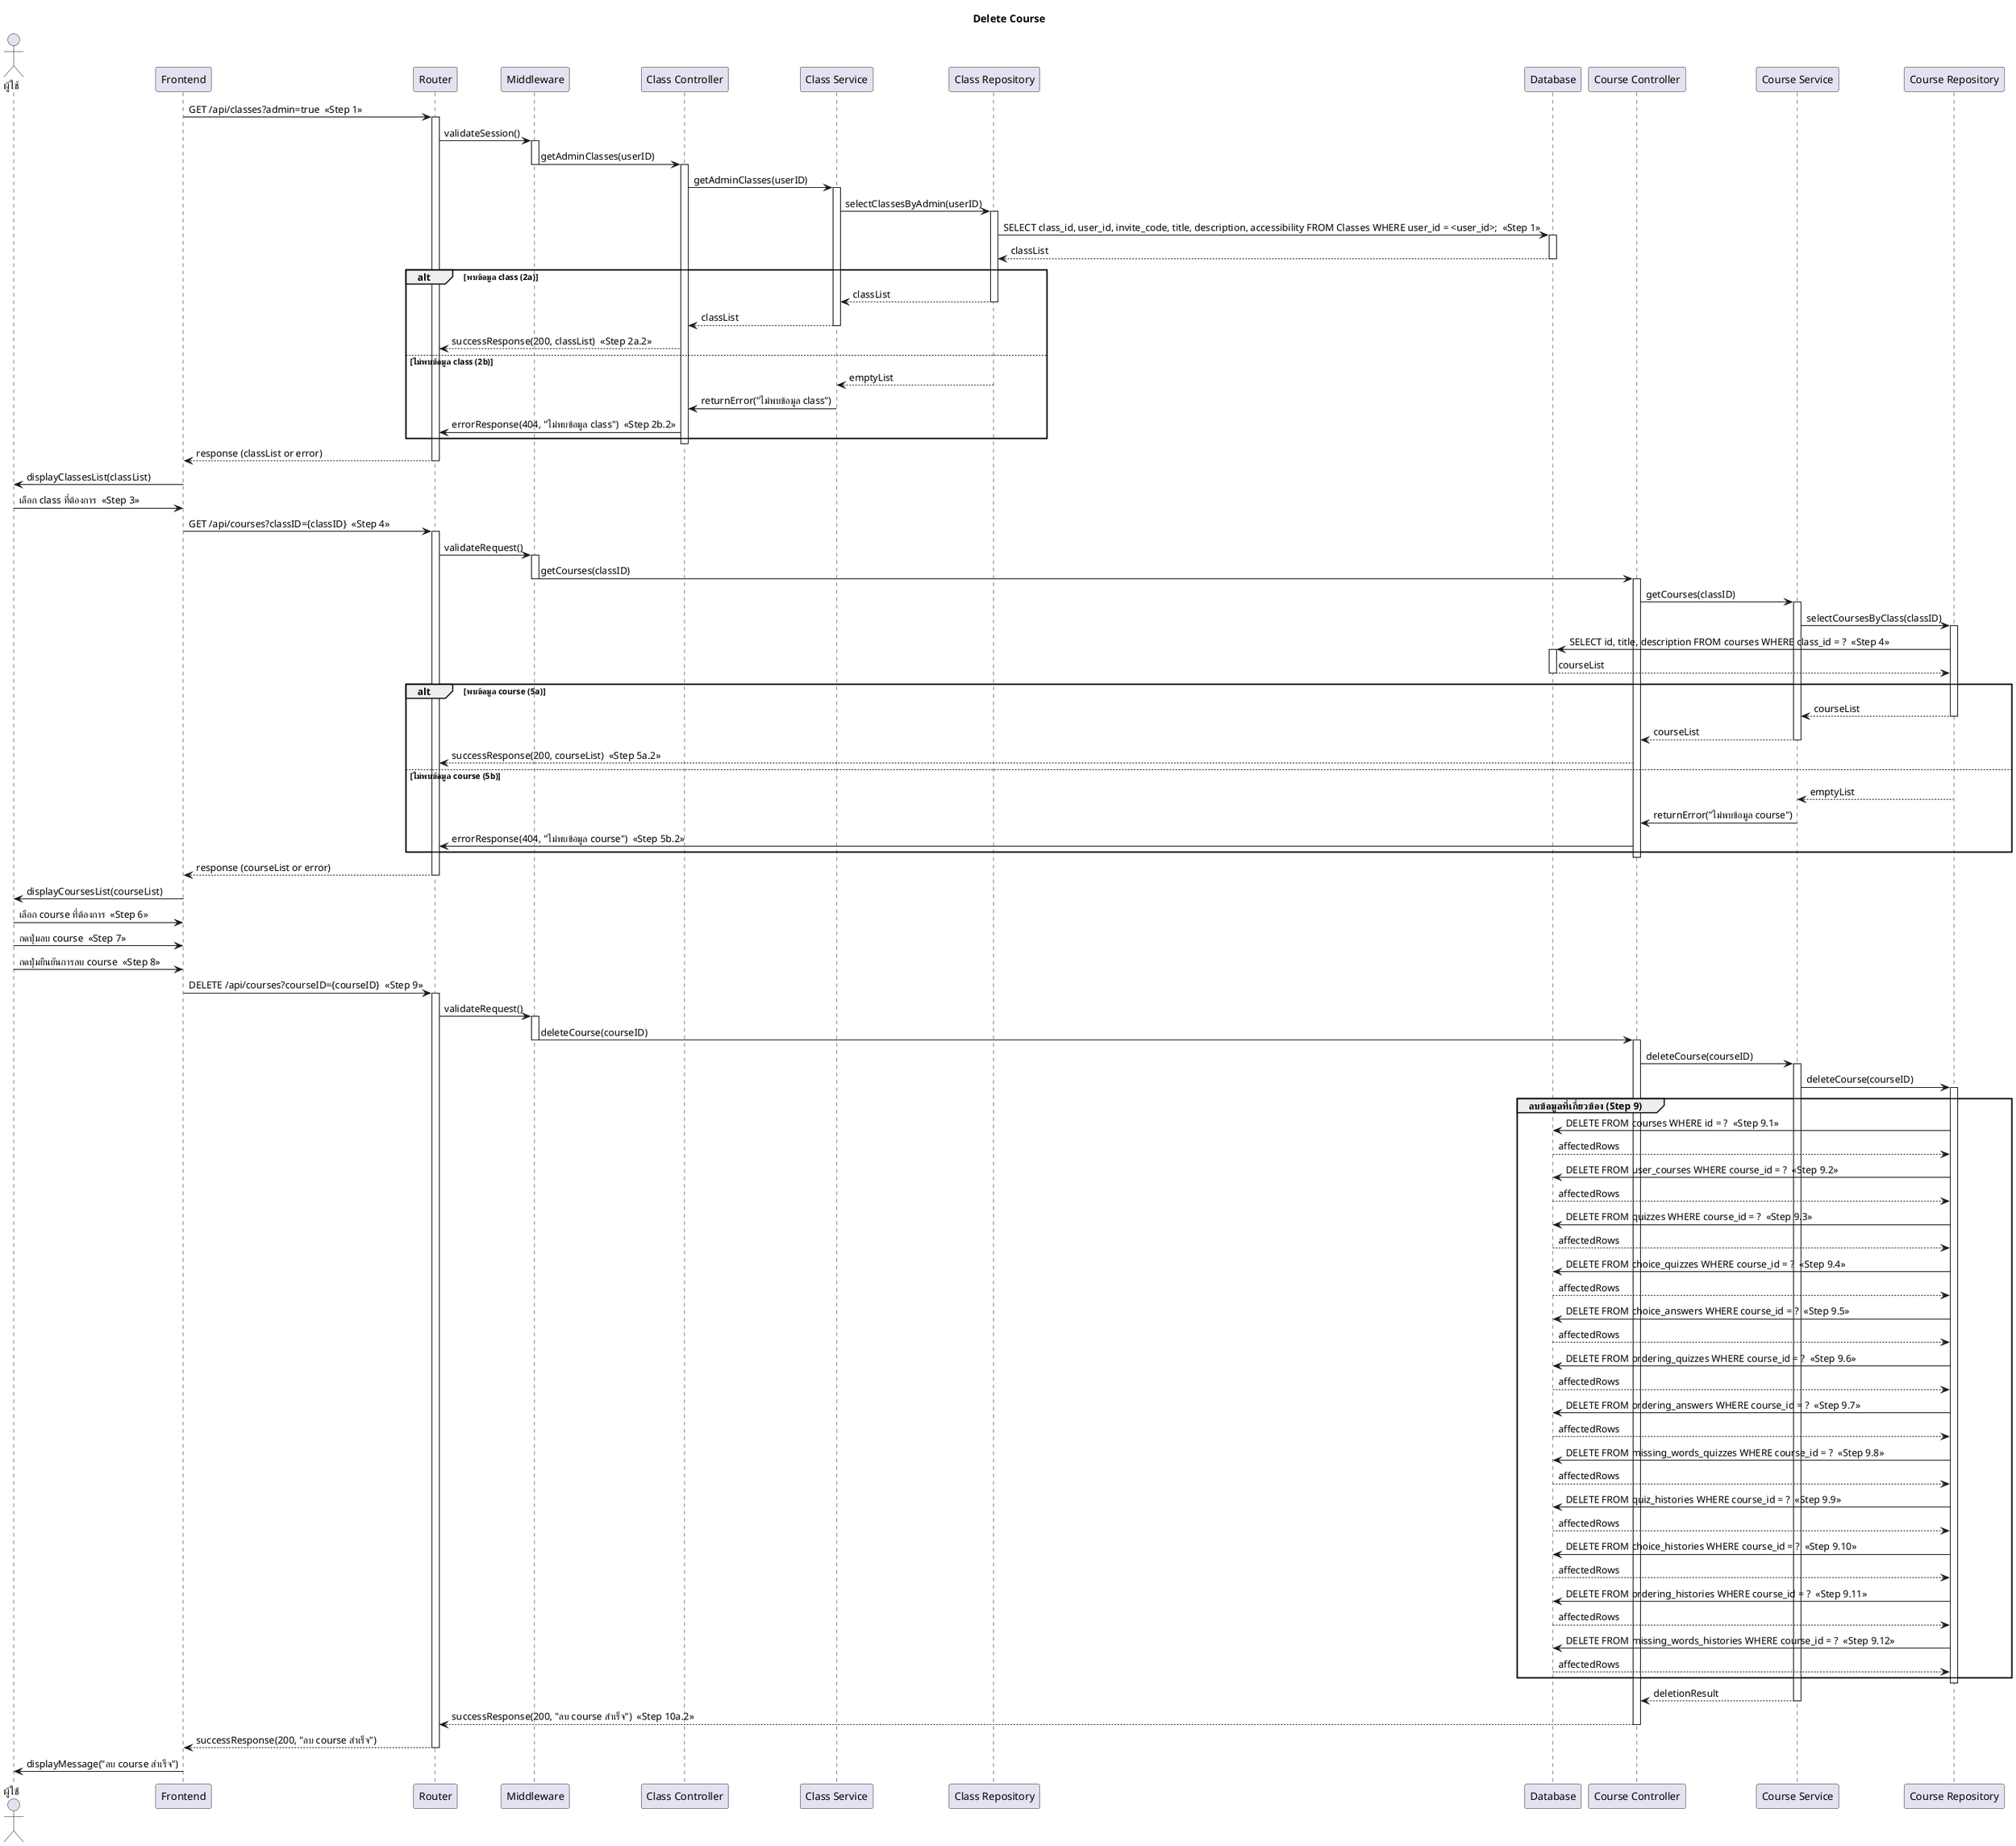 @startuml
title Delete Course

actor "ผู้ใช้" as User
participant "Frontend" as FE
participant "Router" as Router
participant "Middleware" as MW

'===== Phase 1: ดึงข้อมูล Class ที่ผู้ใช้เป็นผู้ดูแล =====
participant "Class Controller" as ClassCtrl
participant "Class Service" as ClassServ
participant "Class Repository" as ClassRepo
participant "Database" as DB

' Step 1: ระบบดึงข้อมูล class ที่ผู้ใช้เป็นผู้ดูแล
FE -> Router: GET /api/classes?admin=true  <<Step 1>>
activate Router
Router -> MW: validateSession()
activate MW
MW -> ClassCtrl: getAdminClasses(userID)
deactivate MW
activate ClassCtrl
ClassCtrl -> ClassServ: getAdminClasses(userID)
activate ClassServ
ClassServ -> ClassRepo: selectClassesByAdmin(userID)
activate ClassRepo
ClassRepo -> DB: SELECT class_id, user_id, invite_code, title, description, accessibility FROM Classes WHERE user_id = <user_id>;  <<Step 1>>
activate DB
DB --> ClassRepo: classList
deactivate DB
' Step 2: ตรวจสอบข้อมูล class
alt พบข้อมูล class (2a)
    ClassRepo --> ClassServ: classList
    deactivate ClassRepo
    ClassServ --> ClassCtrl: classList
    deactivate ClassServ
    ClassCtrl --> Router: successResponse(200, classList)  <<Step 2a.2>>
else ไม่พบข้อมูล class (2b)
    ClassRepo --> ClassServ: emptyList
    deactivate ClassRepo
    ClassServ -> ClassCtrl: returnError("ไม่พบข้อมูล class")
    deactivate ClassServ
    ClassCtrl -> Router: errorResponse(404, "ไม่พบข้อมูล class")  <<Step 2b.2>>
end
deactivate ClassCtrl
Router --> FE: response (classList or error)
deactivate Router
FE -> User: displayClassesList(classList)

'===== Phase 2: ดึงข้อมูล Course ภายใน class ที่เลือก =====
participant "Course Controller" as CourseCtrl
participant "Course Service" as CourseServ
participant "Course Repository" as CourseRepo

' Step 3: ผู้ใช้เลือก class ที่ต้องการ
User -> FE: เลือก class ที่ต้องการ  <<Step 3>>

' Step 4: ระบบดึงข้อมูล course จาก class ที่เลือก
FE -> Router: GET /api/courses?classID={classID}  <<Step 4>>
activate Router
Router -> MW: validateRequest()
activate MW
MW -> CourseCtrl: getCourses(classID)
deactivate MW
activate CourseCtrl
CourseCtrl -> CourseServ: getCourses(classID)
activate CourseServ
CourseServ -> CourseRepo: selectCoursesByClass(classID)
activate CourseRepo
CourseRepo -> DB: SELECT id, title, description FROM courses WHERE class_id = ?  <<Step 4>>
activate DB
DB --> CourseRepo: courseList
deactivate DB
' Step 5: ตรวจสอบข้อมูล course
alt พบข้อมูล course (5a)
    CourseRepo --> CourseServ: courseList
    deactivate CourseRepo
    CourseServ --> CourseCtrl: courseList
    deactivate CourseServ
    CourseCtrl --> Router: successResponse(200, courseList)  <<Step 5a.2>>
else ไม่พบข้อมูล course (5b)
    CourseRepo --> CourseServ: emptyList
    deactivate CourseRepo
    CourseServ -> CourseCtrl: returnError("ไม่พบข้อมูล course")
    deactivate CourseServ
    CourseCtrl -> Router: errorResponse(404, "ไม่พบข้อมูล course")  <<Step 5b.2>>
end
deactivate CourseCtrl
Router --> FE: response (courseList or error)
deactivate Router
FE -> User: displayCoursesList(courseList)

'===== Phase 3: ลบ Course =====
' Step 6: ผู้ใช้เลือก course ที่ต้องการ
User -> FE: เลือก course ที่ต้องการ  <<Step 6>>

' Step 7: ผู้ใช้กดปุ่มลบ course
User -> FE: กดปุ่มลบ course  <<Step 7>>

' Step 8: ผู้ใช้กดปุ่มยืนยันการลบ course
User -> FE: กดปุ่มยืนยันการลบ course  <<Step 8>>

' Step 9: ระบบลบ course และข้อมูลที่เกี่ยวข้อง
FE -> Router: DELETE /api/courses?courseID={courseID}  <<Step 9>>
activate Router
Router -> MW: validateRequest()
activate MW
MW -> CourseCtrl: deleteCourse(courseID)
deactivate MW
activate CourseCtrl
CourseCtrl -> CourseServ: deleteCourse(courseID)
activate CourseServ
CourseServ -> CourseRepo: deleteCourse(courseID)
activate CourseRepo

group ลบข้อมูลที่เกี่ยวข้อง (Step 9)
    CourseRepo -> DB: DELETE FROM courses WHERE id = ?  <<Step 9.1>>
    DB --> CourseRepo: affectedRows
    CourseRepo -> DB: DELETE FROM user_courses WHERE course_id = ?  <<Step 9.2>>
    DB --> CourseRepo: affectedRows
    CourseRepo -> DB: DELETE FROM quizzes WHERE course_id = ?  <<Step 9.3>>
    DB --> CourseRepo: affectedRows
    CourseRepo -> DB: DELETE FROM choice_quizzes WHERE course_id = ?  <<Step 9.4>>
    DB --> CourseRepo: affectedRows
    CourseRepo -> DB: DELETE FROM choice_answers WHERE course_id = ?  <<Step 9.5>>
    DB --> CourseRepo: affectedRows
    CourseRepo -> DB: DELETE FROM ordering_quizzes WHERE course_id = ?  <<Step 9.6>>
    DB --> CourseRepo: affectedRows
    CourseRepo -> DB: DELETE FROM ordering_answers WHERE course_id = ?  <<Step 9.7>>
    DB --> CourseRepo: affectedRows
    CourseRepo -> DB: DELETE FROM missing_words_quizzes WHERE course_id = ?  <<Step 9.8>>
    DB --> CourseRepo: affectedRows
    CourseRepo -> DB: DELETE FROM quiz_histories WHERE course_id = ?  <<Step 9.9>>
    DB --> CourseRepo: affectedRows
    CourseRepo -> DB: DELETE FROM choice_histories WHERE course_id = ?  <<Step 9.10>>
    DB --> CourseRepo: affectedRows
    CourseRepo -> DB: DELETE FROM ordering_histories WHERE course_id = ?  <<Step 9.11>>
    DB --> CourseRepo: affectedRows
    CourseRepo -> DB: DELETE FROM missing_words_histories WHERE course_id = ?  <<Step 9.12>>
    DB --> CourseRepo: affectedRows
end
deactivate CourseRepo
CourseServ --> CourseCtrl: deletionResult
deactivate CourseServ
CourseCtrl --> Router: successResponse(200, "ลบ course สำเร็จ")  <<Step 10a.2>>
deactivate CourseCtrl
Router --> FE: successResponse(200, "ลบ course สำเร็จ")
deactivate Router
FE -> User: displayMessage("ลบ course สำเร็จ")

'===== Alternate Flow: หากการลบล้มเหลว =====
' (หากในขั้นตอน 10 ระบบไม่สามารถลบ course ได้)
' CourseCtrl -> Router: errorResponse(500, "ไม่สามารถลบ course ได้")  <<Step 10b.2>>
' FE -> User: displayMessage("ไม่สามารถลบ course ได้")

@enduml
